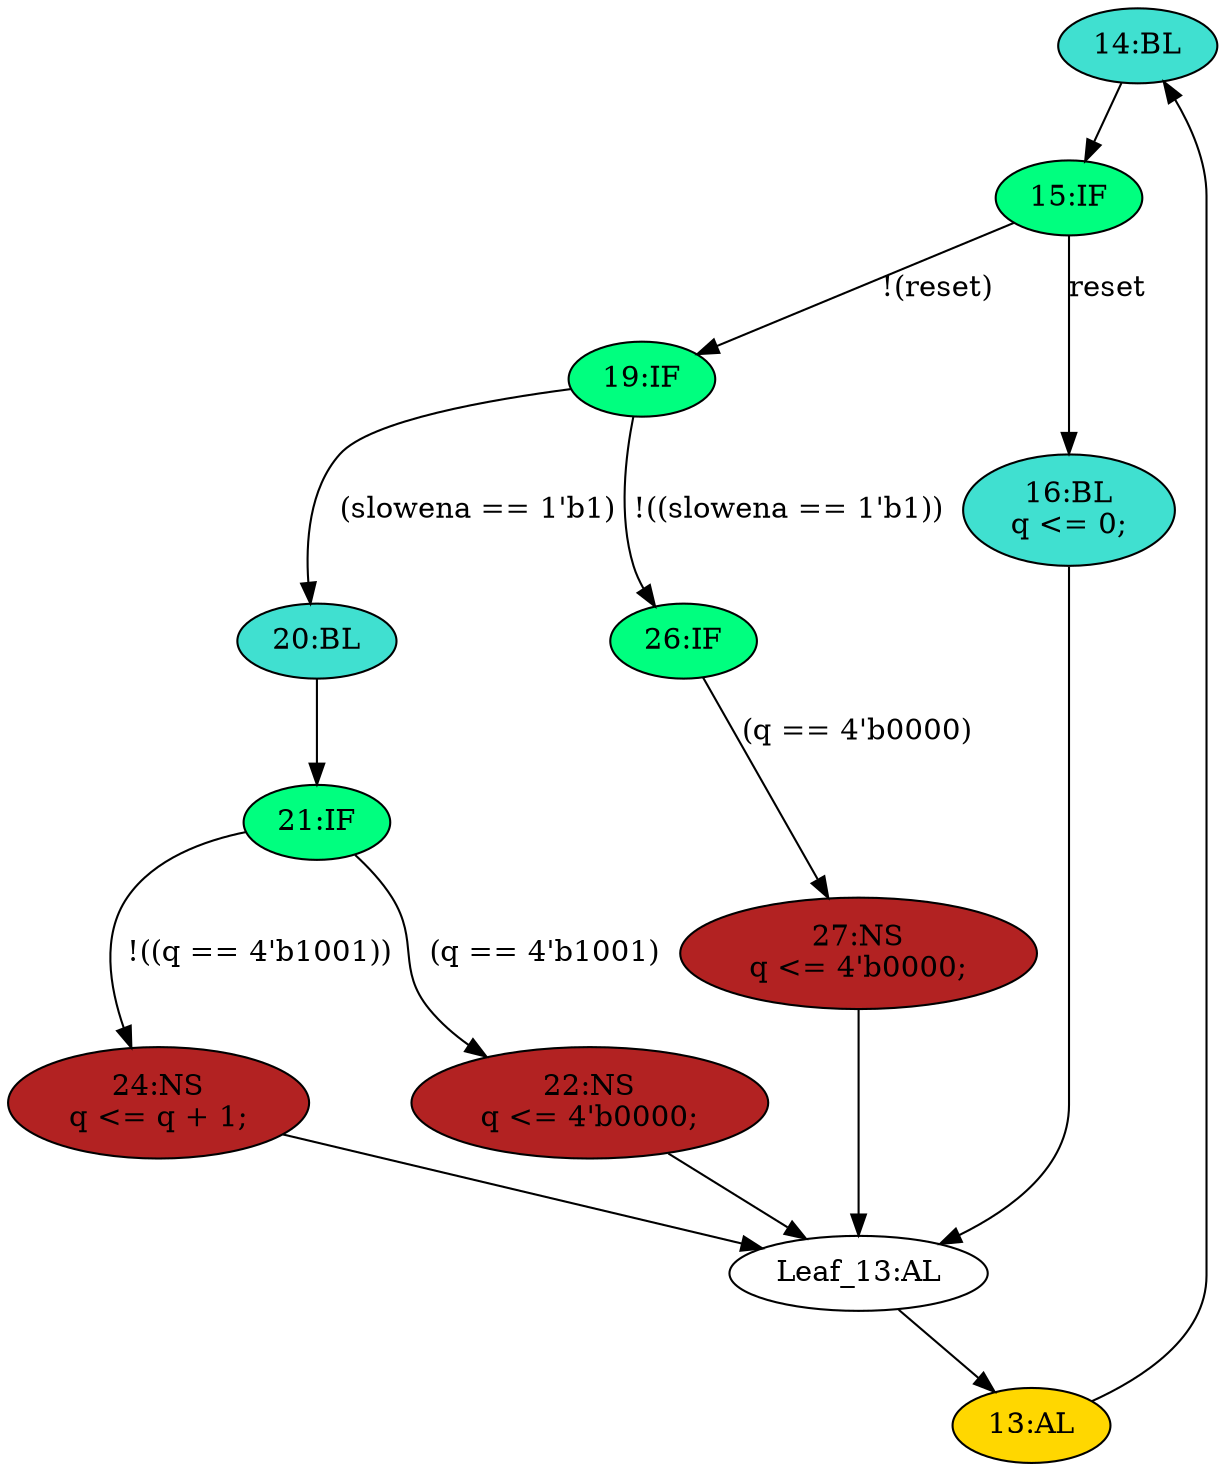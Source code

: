 strict digraph "compose( ,  )" {
	node [label="\N"];
	"14:BL"	[ast="<pyverilog.vparser.ast.Block object at 0x7f43a66750d0>",
		fillcolor=turquoise,
		label="14:BL",
		statements="[]",
		style=filled,
		typ=Block];
	"15:IF"	[ast="<pyverilog.vparser.ast.IfStatement object at 0x7f43a6356bd0>",
		fillcolor=springgreen,
		label="15:IF",
		statements="[]",
		style=filled,
		typ=IfStatement];
	"14:BL" -> "15:IF"	[cond="[]",
		lineno=None];
	"20:BL"	[ast="<pyverilog.vparser.ast.Block object at 0x7f43a63a3610>",
		fillcolor=turquoise,
		label="20:BL",
		statements="[]",
		style=filled,
		typ=Block];
	"21:IF"	[ast="<pyverilog.vparser.ast.IfStatement object at 0x7f43a634e4d0>",
		fillcolor=springgreen,
		label="21:IF",
		statements="[]",
		style=filled,
		typ=IfStatement];
	"20:BL" -> "21:IF"	[cond="[]",
		lineno=None];
	"19:IF"	[ast="<pyverilog.vparser.ast.IfStatement object at 0x7f43a63a34d0>",
		fillcolor=springgreen,
		label="19:IF",
		statements="[]",
		style=filled,
		typ=IfStatement];
	"19:IF" -> "20:BL"	[cond="['slowena']",
		label="(slowena == 1'b1)",
		lineno=19];
	"26:IF"	[ast="<pyverilog.vparser.ast.IfStatement object at 0x7f43a63a6650>",
		fillcolor=springgreen,
		label="26:IF",
		statements="[]",
		style=filled,
		typ=IfStatement];
	"19:IF" -> "26:IF"	[cond="['slowena']",
		label="!((slowena == 1'b1))",
		lineno=19];
	"Leaf_13:AL"	[def_var="['q']",
		label="Leaf_13:AL"];
	"13:AL"	[ast="<pyverilog.vparser.ast.Always object at 0x7f43a6675390>",
		clk_sens=True,
		fillcolor=gold,
		label="13:AL",
		sens="['clk']",
		statements="[]",
		style=filled,
		typ=Always,
		use_var="['reset', 'q', 'slowena']"];
	"Leaf_13:AL" -> "13:AL";
	"27:NS"	[ast="<pyverilog.vparser.ast.NonblockingSubstitution object at 0x7f43a63a6ad0>",
		fillcolor=firebrick,
		label="27:NS
q <= 4'b0000;",
		statements="[<pyverilog.vparser.ast.NonblockingSubstitution object at 0x7f43a63a6ad0>]",
		style=filled,
		typ=NonblockingSubstitution];
	"26:IF" -> "27:NS"	[cond="['q']",
		label="(q == 4'b0000)",
		lineno=26];
	"24:NS"	[ast="<pyverilog.vparser.ast.NonblockingSubstitution object at 0x7f43a63bd610>",
		fillcolor=firebrick,
		label="24:NS
q <= q + 1;",
		statements="[<pyverilog.vparser.ast.NonblockingSubstitution object at 0x7f43a63bd610>]",
		style=filled,
		typ=NonblockingSubstitution];
	"24:NS" -> "Leaf_13:AL"	[cond="[]",
		lineno=None];
	"27:NS" -> "Leaf_13:AL"	[cond="[]",
		lineno=None];
	"13:AL" -> "14:BL"	[cond="[]",
		lineno=None];
	"21:IF" -> "24:NS"	[cond="['q']",
		label="!((q == 4'b1001))",
		lineno=21];
	"22:NS"	[ast="<pyverilog.vparser.ast.NonblockingSubstitution object at 0x7f43a63b1150>",
		fillcolor=firebrick,
		label="22:NS
q <= 4'b0000;",
		statements="[<pyverilog.vparser.ast.NonblockingSubstitution object at 0x7f43a63b1150>]",
		style=filled,
		typ=NonblockingSubstitution];
	"21:IF" -> "22:NS"	[cond="['q']",
		label="(q == 4'b1001)",
		lineno=21];
	"15:IF" -> "19:IF"	[cond="['reset']",
		label="!(reset)",
		lineno=15];
	"16:BL"	[ast="<pyverilog.vparser.ast.Block object at 0x7f43a6675410>",
		fillcolor=turquoise,
		label="16:BL
q <= 0;",
		statements="[<pyverilog.vparser.ast.NonblockingSubstitution object at 0x7f43a6356810>]",
		style=filled,
		typ=Block];
	"15:IF" -> "16:BL"	[cond="['reset']",
		label=reset,
		lineno=15];
	"22:NS" -> "Leaf_13:AL"	[cond="[]",
		lineno=None];
	"16:BL" -> "Leaf_13:AL"	[cond="[]",
		lineno=None];
}
